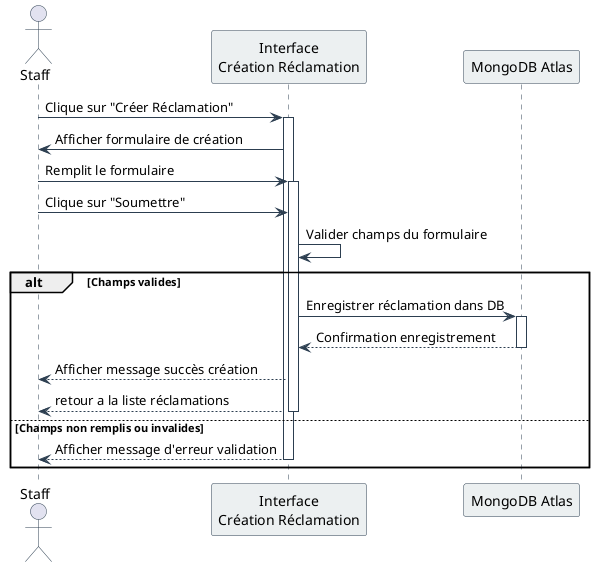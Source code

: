 @startuml Création d'une Réclamation par le Staff

skinparam sequence {
    ArrowColor #2C3E50
    ActorBorderColor #2C3E50
    LifeLineBorderColor #2C3E50
    ParticipantBorderColor #2C3E50
    ParticipantBackgroundColor #ECF0F1
    BoxBorderColor #2C3E50
    BoxBackgroundColor #ECF0F1
}

actor Staff as S
participant "Interface\nCréation Réclamation" as CreateUI
participant "MongoDB Atlas" as DB


S -> CreateUI : Clique sur "Créer Réclamation"
activate CreateUI

CreateUI -> S : Afficher formulaire de création

S -> CreateUI : Remplit le formulaire
activate CreateUI

S -> CreateUI : Clique sur "Soumettre"

CreateUI -> CreateUI : Valider champs du formulaire

alt Champs valides

CreateUI -> DB : Enregistrer réclamation dans DB
activate DB
DB --> CreateUI : Confirmation enregistrement
deactivate DB

CreateUI --> S : Afficher message succès création
CreateUI --> S : retour a la liste réclamations
deactivate CreateUI

else Champs non remplis ou invalides

CreateUI --> S : Afficher message d'erreur validation
deactivate CreateUI

end

@enduml 